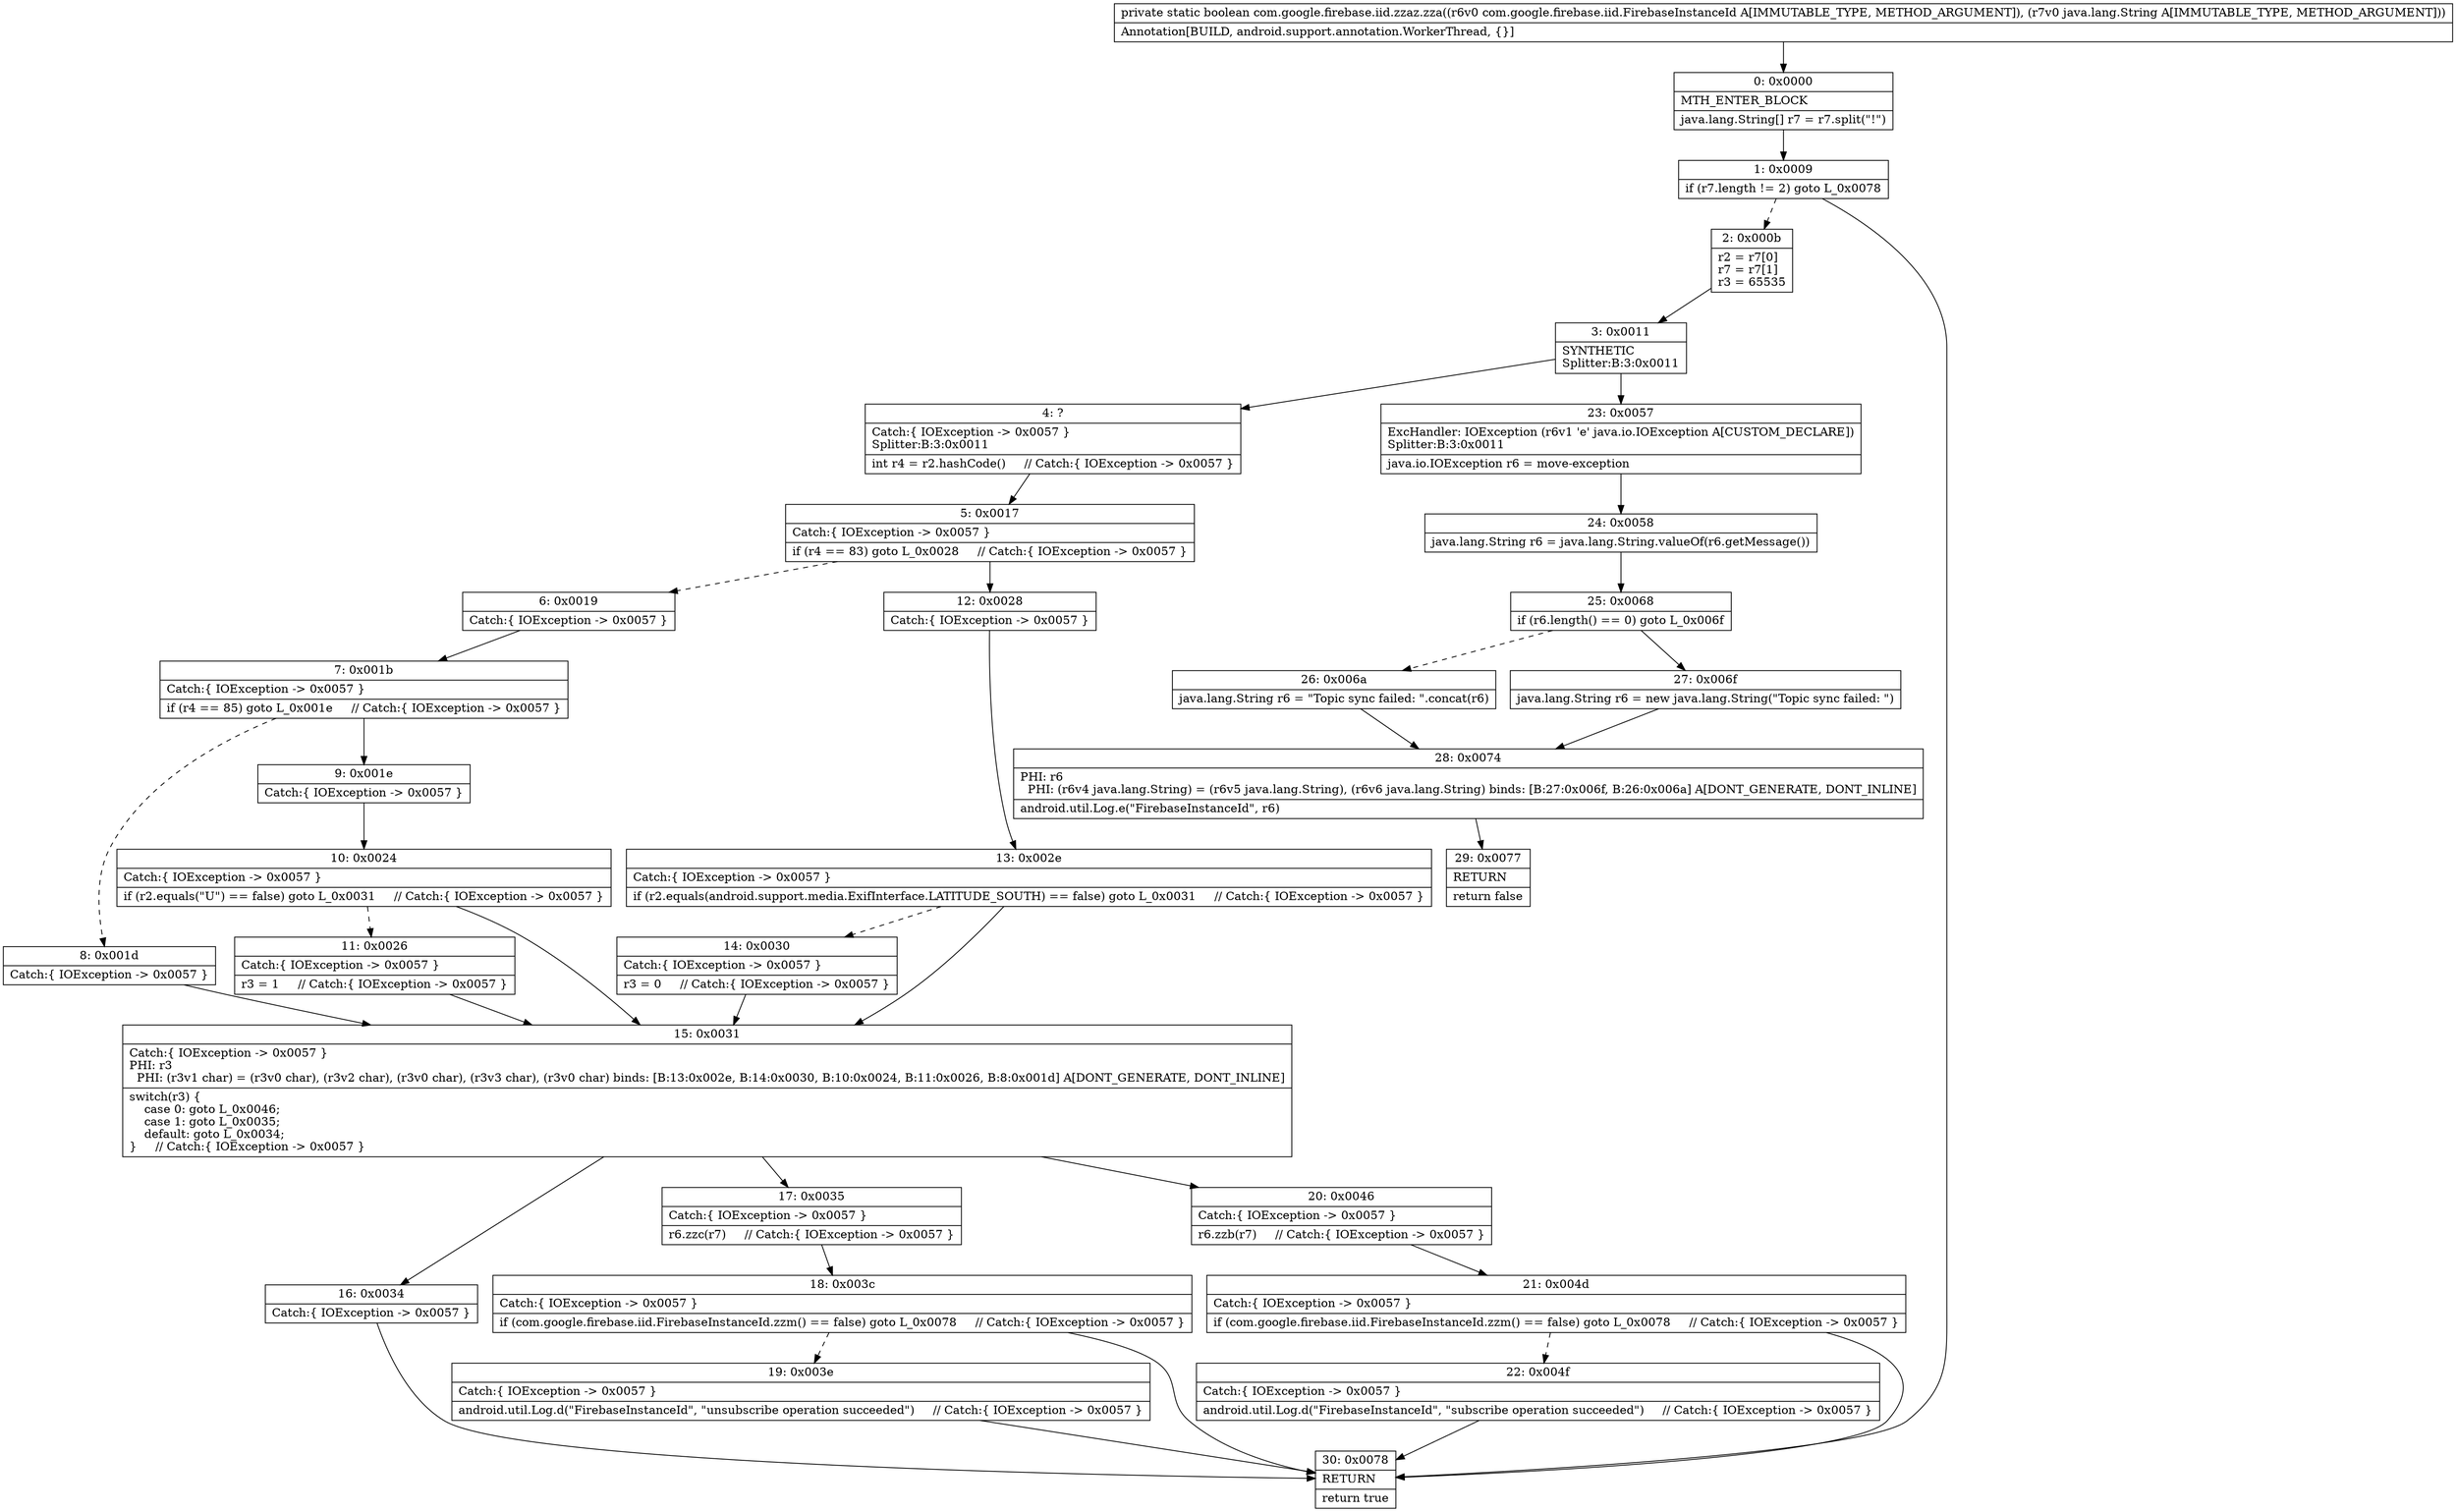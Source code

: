 digraph "CFG forcom.google.firebase.iid.zzaz.zza(Lcom\/google\/firebase\/iid\/FirebaseInstanceId;Ljava\/lang\/String;)Z" {
Node_0 [shape=record,label="{0\:\ 0x0000|MTH_ENTER_BLOCK\l|java.lang.String[] r7 = r7.split(\"!\")\l}"];
Node_1 [shape=record,label="{1\:\ 0x0009|if (r7.length != 2) goto L_0x0078\l}"];
Node_2 [shape=record,label="{2\:\ 0x000b|r2 = r7[0]\lr7 = r7[1]\lr3 = 65535\l}"];
Node_3 [shape=record,label="{3\:\ 0x0011|SYNTHETIC\lSplitter:B:3:0x0011\l}"];
Node_4 [shape=record,label="{4\:\ ?|Catch:\{ IOException \-\> 0x0057 \}\lSplitter:B:3:0x0011\l|int r4 = r2.hashCode()     \/\/ Catch:\{ IOException \-\> 0x0057 \}\l}"];
Node_5 [shape=record,label="{5\:\ 0x0017|Catch:\{ IOException \-\> 0x0057 \}\l|if (r4 == 83) goto L_0x0028     \/\/ Catch:\{ IOException \-\> 0x0057 \}\l}"];
Node_6 [shape=record,label="{6\:\ 0x0019|Catch:\{ IOException \-\> 0x0057 \}\l}"];
Node_7 [shape=record,label="{7\:\ 0x001b|Catch:\{ IOException \-\> 0x0057 \}\l|if (r4 == 85) goto L_0x001e     \/\/ Catch:\{ IOException \-\> 0x0057 \}\l}"];
Node_8 [shape=record,label="{8\:\ 0x001d|Catch:\{ IOException \-\> 0x0057 \}\l}"];
Node_9 [shape=record,label="{9\:\ 0x001e|Catch:\{ IOException \-\> 0x0057 \}\l}"];
Node_10 [shape=record,label="{10\:\ 0x0024|Catch:\{ IOException \-\> 0x0057 \}\l|if (r2.equals(\"U\") == false) goto L_0x0031     \/\/ Catch:\{ IOException \-\> 0x0057 \}\l}"];
Node_11 [shape=record,label="{11\:\ 0x0026|Catch:\{ IOException \-\> 0x0057 \}\l|r3 = 1     \/\/ Catch:\{ IOException \-\> 0x0057 \}\l}"];
Node_12 [shape=record,label="{12\:\ 0x0028|Catch:\{ IOException \-\> 0x0057 \}\l}"];
Node_13 [shape=record,label="{13\:\ 0x002e|Catch:\{ IOException \-\> 0x0057 \}\l|if (r2.equals(android.support.media.ExifInterface.LATITUDE_SOUTH) == false) goto L_0x0031     \/\/ Catch:\{ IOException \-\> 0x0057 \}\l}"];
Node_14 [shape=record,label="{14\:\ 0x0030|Catch:\{ IOException \-\> 0x0057 \}\l|r3 = 0     \/\/ Catch:\{ IOException \-\> 0x0057 \}\l}"];
Node_15 [shape=record,label="{15\:\ 0x0031|Catch:\{ IOException \-\> 0x0057 \}\lPHI: r3 \l  PHI: (r3v1 char) = (r3v0 char), (r3v2 char), (r3v0 char), (r3v3 char), (r3v0 char) binds: [B:13:0x002e, B:14:0x0030, B:10:0x0024, B:11:0x0026, B:8:0x001d] A[DONT_GENERATE, DONT_INLINE]\l|switch(r3) \{\l    case 0: goto L_0x0046;\l    case 1: goto L_0x0035;\l    default: goto L_0x0034;\l\}     \/\/ Catch:\{ IOException \-\> 0x0057 \}\l}"];
Node_16 [shape=record,label="{16\:\ 0x0034|Catch:\{ IOException \-\> 0x0057 \}\l}"];
Node_17 [shape=record,label="{17\:\ 0x0035|Catch:\{ IOException \-\> 0x0057 \}\l|r6.zzc(r7)     \/\/ Catch:\{ IOException \-\> 0x0057 \}\l}"];
Node_18 [shape=record,label="{18\:\ 0x003c|Catch:\{ IOException \-\> 0x0057 \}\l|if (com.google.firebase.iid.FirebaseInstanceId.zzm() == false) goto L_0x0078     \/\/ Catch:\{ IOException \-\> 0x0057 \}\l}"];
Node_19 [shape=record,label="{19\:\ 0x003e|Catch:\{ IOException \-\> 0x0057 \}\l|android.util.Log.d(\"FirebaseInstanceId\", \"unsubscribe operation succeeded\")     \/\/ Catch:\{ IOException \-\> 0x0057 \}\l}"];
Node_20 [shape=record,label="{20\:\ 0x0046|Catch:\{ IOException \-\> 0x0057 \}\l|r6.zzb(r7)     \/\/ Catch:\{ IOException \-\> 0x0057 \}\l}"];
Node_21 [shape=record,label="{21\:\ 0x004d|Catch:\{ IOException \-\> 0x0057 \}\l|if (com.google.firebase.iid.FirebaseInstanceId.zzm() == false) goto L_0x0078     \/\/ Catch:\{ IOException \-\> 0x0057 \}\l}"];
Node_22 [shape=record,label="{22\:\ 0x004f|Catch:\{ IOException \-\> 0x0057 \}\l|android.util.Log.d(\"FirebaseInstanceId\", \"subscribe operation succeeded\")     \/\/ Catch:\{ IOException \-\> 0x0057 \}\l}"];
Node_23 [shape=record,label="{23\:\ 0x0057|ExcHandler: IOException (r6v1 'e' java.io.IOException A[CUSTOM_DECLARE])\lSplitter:B:3:0x0011\l|java.io.IOException r6 = move\-exception\l}"];
Node_24 [shape=record,label="{24\:\ 0x0058|java.lang.String r6 = java.lang.String.valueOf(r6.getMessage())\l}"];
Node_25 [shape=record,label="{25\:\ 0x0068|if (r6.length() == 0) goto L_0x006f\l}"];
Node_26 [shape=record,label="{26\:\ 0x006a|java.lang.String r6 = \"Topic sync failed: \".concat(r6)\l}"];
Node_27 [shape=record,label="{27\:\ 0x006f|java.lang.String r6 = new java.lang.String(\"Topic sync failed: \")\l}"];
Node_28 [shape=record,label="{28\:\ 0x0074|PHI: r6 \l  PHI: (r6v4 java.lang.String) = (r6v5 java.lang.String), (r6v6 java.lang.String) binds: [B:27:0x006f, B:26:0x006a] A[DONT_GENERATE, DONT_INLINE]\l|android.util.Log.e(\"FirebaseInstanceId\", r6)\l}"];
Node_29 [shape=record,label="{29\:\ 0x0077|RETURN\l|return false\l}"];
Node_30 [shape=record,label="{30\:\ 0x0078|RETURN\l|return true\l}"];
MethodNode[shape=record,label="{private static boolean com.google.firebase.iid.zzaz.zza((r6v0 com.google.firebase.iid.FirebaseInstanceId A[IMMUTABLE_TYPE, METHOD_ARGUMENT]), (r7v0 java.lang.String A[IMMUTABLE_TYPE, METHOD_ARGUMENT]))  | Annotation[BUILD, android.support.annotation.WorkerThread, \{\}]\l}"];
MethodNode -> Node_0;
Node_0 -> Node_1;
Node_1 -> Node_2[style=dashed];
Node_1 -> Node_30;
Node_2 -> Node_3;
Node_3 -> Node_4;
Node_3 -> Node_23;
Node_4 -> Node_5;
Node_5 -> Node_6[style=dashed];
Node_5 -> Node_12;
Node_6 -> Node_7;
Node_7 -> Node_8[style=dashed];
Node_7 -> Node_9;
Node_8 -> Node_15;
Node_9 -> Node_10;
Node_10 -> Node_11[style=dashed];
Node_10 -> Node_15;
Node_11 -> Node_15;
Node_12 -> Node_13;
Node_13 -> Node_14[style=dashed];
Node_13 -> Node_15;
Node_14 -> Node_15;
Node_15 -> Node_16;
Node_15 -> Node_17;
Node_15 -> Node_20;
Node_16 -> Node_30;
Node_17 -> Node_18;
Node_18 -> Node_19[style=dashed];
Node_18 -> Node_30;
Node_19 -> Node_30;
Node_20 -> Node_21;
Node_21 -> Node_22[style=dashed];
Node_21 -> Node_30;
Node_22 -> Node_30;
Node_23 -> Node_24;
Node_24 -> Node_25;
Node_25 -> Node_26[style=dashed];
Node_25 -> Node_27;
Node_26 -> Node_28;
Node_27 -> Node_28;
Node_28 -> Node_29;
}

